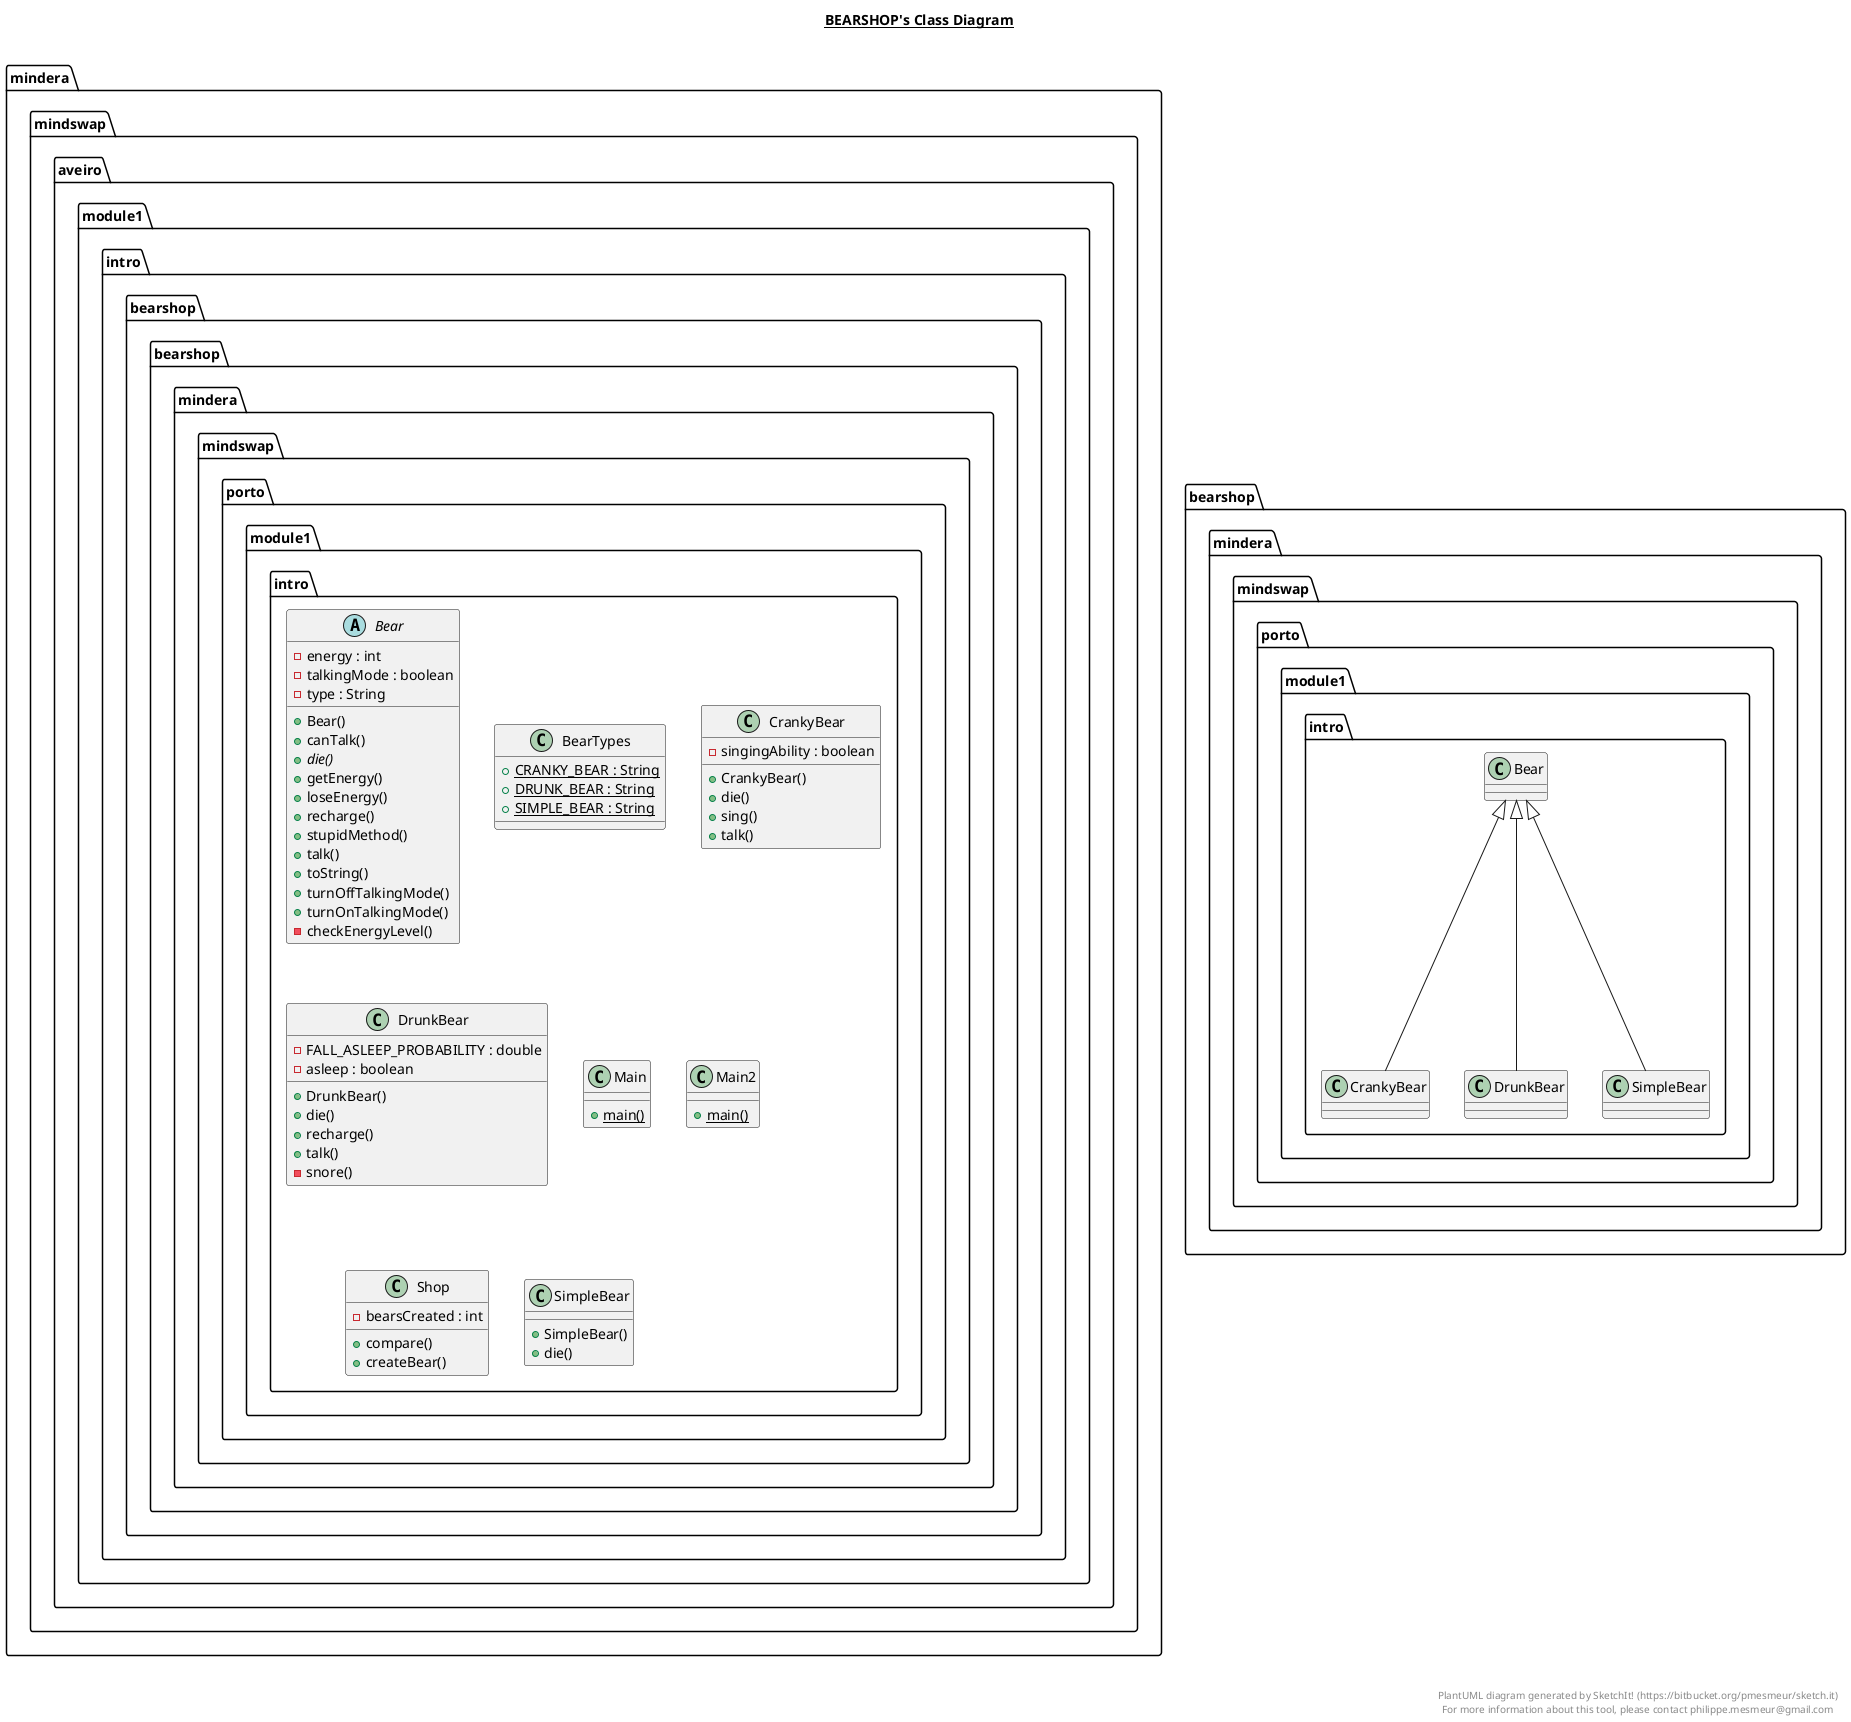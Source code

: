 @startuml

title __BEARSHOP's Class Diagram__\n

  namespace mindera.mindswap.aveiro.module1.intro.bearshop {
    abstract class bearshop.mindera.mindswap.porto.module1.intro.Bear {
        - energy : int
        - talkingMode : boolean
        - type : String
        + Bear()
        + canTalk()
        {abstract} + die()
        + getEnergy()
        + loseEnergy()
        + recharge()
        + stupidMethod()
        + talk()
        + toString()
        + turnOffTalkingMode()
        + turnOnTalkingMode()
        - checkEnergyLevel()
    }
  }
  

  namespace mindera.mindswap.aveiro.module1.intro.bearshop {
    class bearshop.mindera.mindswap.porto.module1.intro.BearTypes {
        {static} + CRANKY_BEAR : String
        {static} + DRUNK_BEAR : String
        {static} + SIMPLE_BEAR : String
    }
  }
  

  namespace mindera.mindswap.aveiro.module1.intro.bearshop {
    class bearshop.mindera.mindswap.porto.module1.intro.CrankyBear {
        - singingAbility : boolean
        + CrankyBear()
        + die()
        + sing()
        + talk()
    }
  }
  

  namespace mindera.mindswap.aveiro.module1.intro.bearshop {
    class bearshop.mindera.mindswap.porto.module1.intro.DrunkBear {
        - FALL_ASLEEP_PROBABILITY : double
        - asleep : boolean
        + DrunkBear()
        + die()
        + recharge()
        + talk()
        - snore()
    }
  }
  

  namespace mindera.mindswap.aveiro.module1.intro.bearshop {
    class bearshop.mindera.mindswap.porto.module1.intro.Main {
        {static} + main()
    }
  }
  

  namespace mindera.mindswap.aveiro.module1.intro.bearshop {
    class bearshop.mindera.mindswap.porto.module1.intro.Main2 {
        {static} + main()
    }
  }
  

  namespace mindera.mindswap.aveiro.module1.intro.bearshop {
    class bearshop.mindera.mindswap.porto.module1.intro.Shop {
        - bearsCreated : int
        + compare()
        + createBear()
    }
  }
  

  namespace mindera.mindswap.aveiro.module1.intro.bearshop {
    class bearshop.mindera.mindswap.porto.module1.intro.SimpleBear {
        + SimpleBear()
        + die()
    }
  }
  

  bearshop.mindera.mindswap.porto.module1.intro.CrankyBear -up-|> bearshop.mindera.mindswap.porto.module1.intro.Bear
  bearshop.mindera.mindswap.porto.module1.intro.DrunkBear -up-|> bearshop.mindera.mindswap.porto.module1.intro.Bear
  bearshop.mindera.mindswap.porto.module1.intro.SimpleBear -up-|> bearshop.mindera.mindswap.porto.module1.intro.Bear


right footer


PlantUML diagram generated by SketchIt! (https://bitbucket.org/pmesmeur/sketch.it)
For more information about this tool, please contact philippe.mesmeur@gmail.com
endfooter

@enduml

